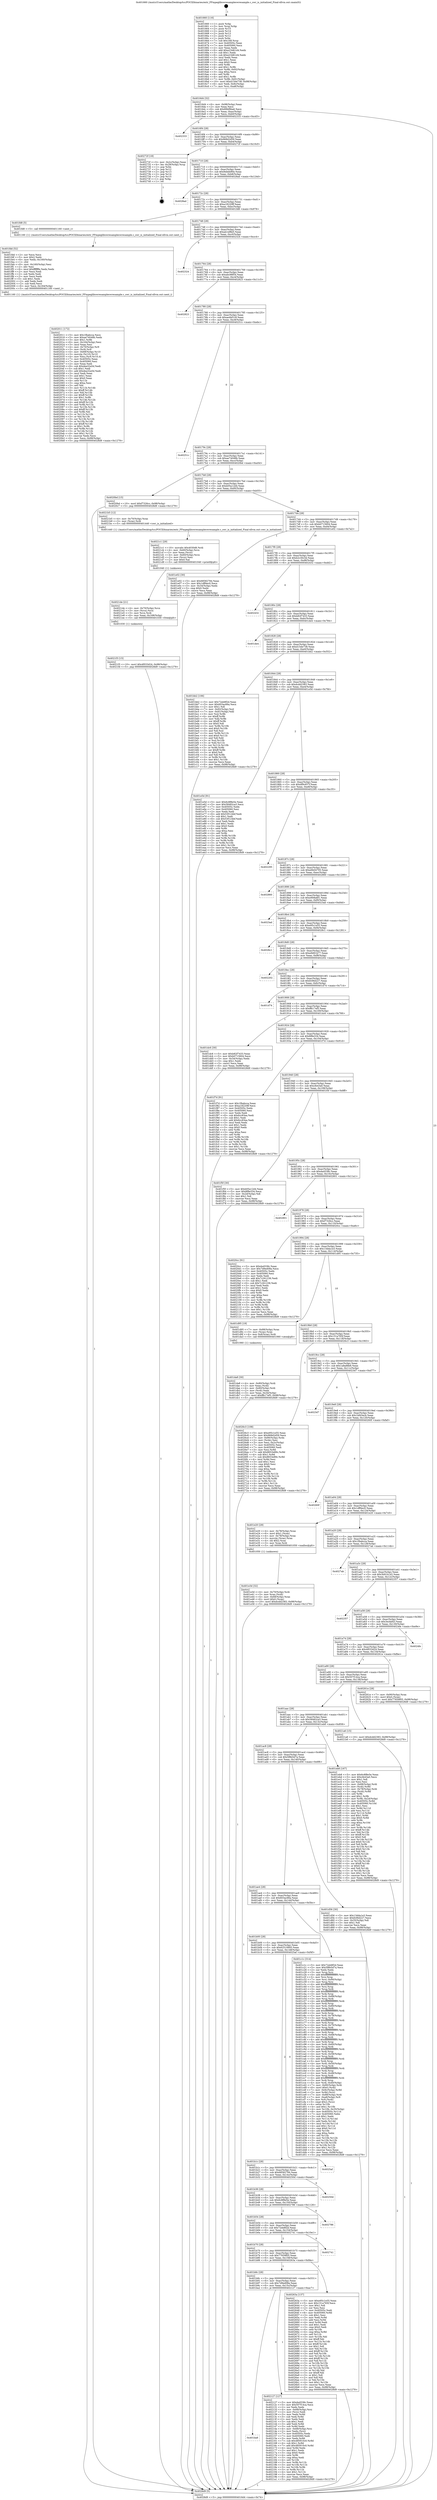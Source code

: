 digraph "0x401660" {
  label = "0x401660 (/mnt/c/Users/mathe/Desktop/tcc/POCII/binaries/extr_FFmpeglibswresampleswresample.c_swr_is_initialized_Final-ollvm.out::main(0))"
  labelloc = "t"
  node[shape=record]

  Entry [label="",width=0.3,height=0.3,shape=circle,fillcolor=black,style=filled]
  "0x4016d4" [label="{
     0x4016d4 [32]\l
     | [instrs]\l
     &nbsp;&nbsp;0x4016d4 \<+6\>: mov -0x98(%rbp),%eax\l
     &nbsp;&nbsp;0x4016da \<+2\>: mov %eax,%ecx\l
     &nbsp;&nbsp;0x4016dc \<+6\>: sub $0x89bf9ba6,%ecx\l
     &nbsp;&nbsp;0x4016e2 \<+6\>: mov %eax,-0xac(%rbp)\l
     &nbsp;&nbsp;0x4016e8 \<+6\>: mov %ecx,-0xb0(%rbp)\l
     &nbsp;&nbsp;0x4016ee \<+6\>: je 0000000000402333 \<main+0xcd3\>\l
  }"]
  "0x402333" [label="{
     0x402333\l
  }", style=dashed]
  "0x4016f4" [label="{
     0x4016f4 [28]\l
     | [instrs]\l
     &nbsp;&nbsp;0x4016f4 \<+5\>: jmp 00000000004016f9 \<main+0x99\>\l
     &nbsp;&nbsp;0x4016f9 \<+6\>: mov -0xac(%rbp),%eax\l
     &nbsp;&nbsp;0x4016ff \<+5\>: sub $0x968d2d59,%eax\l
     &nbsp;&nbsp;0x401704 \<+6\>: mov %eax,-0xb4(%rbp)\l
     &nbsp;&nbsp;0x40170a \<+6\>: je 000000000040272f \<main+0x10cf\>\l
  }"]
  Exit [label="",width=0.3,height=0.3,shape=circle,fillcolor=black,style=filled,peripheries=2]
  "0x40272f" [label="{
     0x40272f [18]\l
     | [instrs]\l
     &nbsp;&nbsp;0x40272f \<+3\>: mov -0x2c(%rbp),%eax\l
     &nbsp;&nbsp;0x402732 \<+4\>: lea -0x28(%rbp),%rsp\l
     &nbsp;&nbsp;0x402736 \<+1\>: pop %rbx\l
     &nbsp;&nbsp;0x402737 \<+2\>: pop %r12\l
     &nbsp;&nbsp;0x402739 \<+2\>: pop %r13\l
     &nbsp;&nbsp;0x40273b \<+2\>: pop %r14\l
     &nbsp;&nbsp;0x40273d \<+2\>: pop %r15\l
     &nbsp;&nbsp;0x40273f \<+1\>: pop %rbp\l
     &nbsp;&nbsp;0x402740 \<+1\>: ret\l
  }"]
  "0x401710" [label="{
     0x401710 [28]\l
     | [instrs]\l
     &nbsp;&nbsp;0x401710 \<+5\>: jmp 0000000000401715 \<main+0xb5\>\l
     &nbsp;&nbsp;0x401715 \<+6\>: mov -0xac(%rbp),%eax\l
     &nbsp;&nbsp;0x40171b \<+5\>: sub $0x9ebbb90e,%eax\l
     &nbsp;&nbsp;0x401720 \<+6\>: mov %eax,-0xb8(%rbp)\l
     &nbsp;&nbsp;0x401726 \<+6\>: je 00000000004028ad \<main+0x124d\>\l
  }"]
  "0x4021f3" [label="{
     0x4021f3 [15]\l
     | [instrs]\l
     &nbsp;&nbsp;0x4021f3 \<+10\>: movl $0x4f033d24,-0x98(%rbp)\l
     &nbsp;&nbsp;0x4021fd \<+5\>: jmp 00000000004028d9 \<main+0x1279\>\l
  }"]
  "0x4028ad" [label="{
     0x4028ad\l
  }", style=dashed]
  "0x40172c" [label="{
     0x40172c [28]\l
     | [instrs]\l
     &nbsp;&nbsp;0x40172c \<+5\>: jmp 0000000000401731 \<main+0xd1\>\l
     &nbsp;&nbsp;0x401731 \<+6\>: mov -0xac(%rbp),%eax\l
     &nbsp;&nbsp;0x401737 \<+5\>: sub $0xa18220ff,%eax\l
     &nbsp;&nbsp;0x40173c \<+6\>: mov %eax,-0xbc(%rbp)\l
     &nbsp;&nbsp;0x401742 \<+6\>: je 0000000000401fd8 \<main+0x978\>\l
  }"]
  "0x4021de" [label="{
     0x4021de [21]\l
     | [instrs]\l
     &nbsp;&nbsp;0x4021de \<+4\>: mov -0x70(%rbp),%rcx\l
     &nbsp;&nbsp;0x4021e2 \<+3\>: mov (%rcx),%rcx\l
     &nbsp;&nbsp;0x4021e5 \<+3\>: mov %rcx,%rdi\l
     &nbsp;&nbsp;0x4021e8 \<+6\>: mov %eax,-0x168(%rbp)\l
     &nbsp;&nbsp;0x4021ee \<+5\>: call 0000000000401030 \<free@plt\>\l
     | [calls]\l
     &nbsp;&nbsp;0x401030 \{1\} (unknown)\l
  }"]
  "0x401fd8" [label="{
     0x401fd8 [5]\l
     | [instrs]\l
     &nbsp;&nbsp;0x401fd8 \<+5\>: call 0000000000401160 \<next_i\>\l
     | [calls]\l
     &nbsp;&nbsp;0x401160 \{1\} (/mnt/c/Users/mathe/Desktop/tcc/POCII/binaries/extr_FFmpeglibswresampleswresample.c_swr_is_initialized_Final-ollvm.out::next_i)\l
  }"]
  "0x401748" [label="{
     0x401748 [28]\l
     | [instrs]\l
     &nbsp;&nbsp;0x401748 \<+5\>: jmp 000000000040174d \<main+0xed\>\l
     &nbsp;&nbsp;0x40174d \<+6\>: mov -0xac(%rbp),%eax\l
     &nbsp;&nbsp;0x401753 \<+5\>: sub $0xab1ef8e5,%eax\l
     &nbsp;&nbsp;0x401758 \<+6\>: mov %eax,-0xc0(%rbp)\l
     &nbsp;&nbsp;0x40175e \<+6\>: je 0000000000402324 \<main+0xcc4\>\l
  }"]
  "0x4021c1" [label="{
     0x4021c1 [29]\l
     | [instrs]\l
     &nbsp;&nbsp;0x4021c1 \<+10\>: movabs $0x4030d6,%rdi\l
     &nbsp;&nbsp;0x4021cb \<+4\>: mov -0x60(%rbp),%rcx\l
     &nbsp;&nbsp;0x4021cf \<+2\>: mov %eax,(%rcx)\l
     &nbsp;&nbsp;0x4021d1 \<+4\>: mov -0x60(%rbp),%rcx\l
     &nbsp;&nbsp;0x4021d5 \<+2\>: mov (%rcx),%esi\l
     &nbsp;&nbsp;0x4021d7 \<+2\>: mov $0x0,%al\l
     &nbsp;&nbsp;0x4021d9 \<+5\>: call 0000000000401040 \<printf@plt\>\l
     | [calls]\l
     &nbsp;&nbsp;0x401040 \{1\} (unknown)\l
  }"]
  "0x402324" [label="{
     0x402324\l
  }", style=dashed]
  "0x401764" [label="{
     0x401764 [28]\l
     | [instrs]\l
     &nbsp;&nbsp;0x401764 \<+5\>: jmp 0000000000401769 \<main+0x109\>\l
     &nbsp;&nbsp;0x401769 \<+6\>: mov -0xac(%rbp),%eax\l
     &nbsp;&nbsp;0x40176f \<+5\>: sub $0xabc98f54,%eax\l
     &nbsp;&nbsp;0x401774 \<+6\>: mov %eax,-0xc4(%rbp)\l
     &nbsp;&nbsp;0x40177a \<+6\>: je 0000000000402823 \<main+0x11c3\>\l
  }"]
  "0x401ba8" [label="{
     0x401ba8\l
  }", style=dashed]
  "0x402823" [label="{
     0x402823\l
  }", style=dashed]
  "0x401780" [label="{
     0x401780 [28]\l
     | [instrs]\l
     &nbsp;&nbsp;0x401780 \<+5\>: jmp 0000000000401785 \<main+0x125\>\l
     &nbsp;&nbsp;0x401785 \<+6\>: mov -0xac(%rbp),%eax\l
     &nbsp;&nbsp;0x40178b \<+5\>: sub $0xae4bf1c9,%eax\l
     &nbsp;&nbsp;0x401790 \<+6\>: mov %eax,-0xc8(%rbp)\l
     &nbsp;&nbsp;0x401796 \<+6\>: je 000000000040251c \<main+0xebc\>\l
  }"]
  "0x402127" [label="{
     0x402127 [127]\l
     | [instrs]\l
     &nbsp;&nbsp;0x402127 \<+5\>: mov $0xda4538c,%eax\l
     &nbsp;&nbsp;0x40212c \<+5\>: mov $0x507f14ca,%ecx\l
     &nbsp;&nbsp;0x402131 \<+2\>: xor %edx,%edx\l
     &nbsp;&nbsp;0x402133 \<+4\>: mov -0x68(%rbp),%rsi\l
     &nbsp;&nbsp;0x402137 \<+2\>: mov (%rsi),%edi\l
     &nbsp;&nbsp;0x402139 \<+3\>: mov %edx,%r8d\l
     &nbsp;&nbsp;0x40213c \<+3\>: sub %edi,%r8d\l
     &nbsp;&nbsp;0x40213f \<+2\>: mov %edx,%edi\l
     &nbsp;&nbsp;0x402141 \<+3\>: sub $0x1,%edi\l
     &nbsp;&nbsp;0x402144 \<+3\>: add %edi,%r8d\l
     &nbsp;&nbsp;0x402147 \<+3\>: sub %r8d,%edx\l
     &nbsp;&nbsp;0x40214a \<+4\>: mov -0x68(%rbp),%rsi\l
     &nbsp;&nbsp;0x40214e \<+2\>: mov %edx,(%rsi)\l
     &nbsp;&nbsp;0x402150 \<+7\>: mov 0x40505c,%edx\l
     &nbsp;&nbsp;0x402157 \<+7\>: mov 0x405060,%edi\l
     &nbsp;&nbsp;0x40215e \<+3\>: mov %edx,%r8d\l
     &nbsp;&nbsp;0x402161 \<+7\>: sub $0x485910c0,%r8d\l
     &nbsp;&nbsp;0x402168 \<+4\>: sub $0x1,%r8d\l
     &nbsp;&nbsp;0x40216c \<+7\>: add $0x485910c0,%r8d\l
     &nbsp;&nbsp;0x402173 \<+4\>: imul %r8d,%edx\l
     &nbsp;&nbsp;0x402177 \<+3\>: and $0x1,%edx\l
     &nbsp;&nbsp;0x40217a \<+3\>: cmp $0x0,%edx\l
     &nbsp;&nbsp;0x40217d \<+4\>: sete %r9b\l
     &nbsp;&nbsp;0x402181 \<+3\>: cmp $0xa,%edi\l
     &nbsp;&nbsp;0x402184 \<+4\>: setl %r10b\l
     &nbsp;&nbsp;0x402188 \<+3\>: mov %r9b,%r11b\l
     &nbsp;&nbsp;0x40218b \<+3\>: and %r10b,%r11b\l
     &nbsp;&nbsp;0x40218e \<+3\>: xor %r10b,%r9b\l
     &nbsp;&nbsp;0x402191 \<+3\>: or %r9b,%r11b\l
     &nbsp;&nbsp;0x402194 \<+4\>: test $0x1,%r11b\l
     &nbsp;&nbsp;0x402198 \<+3\>: cmovne %ecx,%eax\l
     &nbsp;&nbsp;0x40219b \<+6\>: mov %eax,-0x98(%rbp)\l
     &nbsp;&nbsp;0x4021a1 \<+5\>: jmp 00000000004028d9 \<main+0x1279\>\l
  }"]
  "0x40251c" [label="{
     0x40251c\l
  }", style=dashed]
  "0x40179c" [label="{
     0x40179c [28]\l
     | [instrs]\l
     &nbsp;&nbsp;0x40179c \<+5\>: jmp 00000000004017a1 \<main+0x141\>\l
     &nbsp;&nbsp;0x4017a1 \<+6\>: mov -0xac(%rbp),%eax\l
     &nbsp;&nbsp;0x4017a7 \<+5\>: sub $0xae74048b,%eax\l
     &nbsp;&nbsp;0x4017ac \<+6\>: mov %eax,-0xcc(%rbp)\l
     &nbsp;&nbsp;0x4017b2 \<+6\>: je 00000000004020bd \<main+0xa5d\>\l
  }"]
  "0x401b8c" [label="{
     0x401b8c [28]\l
     | [instrs]\l
     &nbsp;&nbsp;0x401b8c \<+5\>: jmp 0000000000401b91 \<main+0x531\>\l
     &nbsp;&nbsp;0x401b91 \<+6\>: mov -0xac(%rbp),%eax\l
     &nbsp;&nbsp;0x401b97 \<+5\>: sub $0x7d9ed08a,%eax\l
     &nbsp;&nbsp;0x401b9c \<+6\>: mov %eax,-0x15c(%rbp)\l
     &nbsp;&nbsp;0x401ba2 \<+6\>: je 0000000000402127 \<main+0xac7\>\l
  }"]
  "0x4020bd" [label="{
     0x4020bd [15]\l
     | [instrs]\l
     &nbsp;&nbsp;0x4020bd \<+10\>: movl $0xf7326cc,-0x98(%rbp)\l
     &nbsp;&nbsp;0x4020c7 \<+5\>: jmp 00000000004028d9 \<main+0x1279\>\l
  }"]
  "0x4017b8" [label="{
     0x4017b8 [28]\l
     | [instrs]\l
     &nbsp;&nbsp;0x4017b8 \<+5\>: jmp 00000000004017bd \<main+0x15d\>\l
     &nbsp;&nbsp;0x4017bd \<+6\>: mov -0xac(%rbp),%eax\l
     &nbsp;&nbsp;0x4017c3 \<+5\>: sub $0xb05a12d4,%eax\l
     &nbsp;&nbsp;0x4017c8 \<+6\>: mov %eax,-0xd0(%rbp)\l
     &nbsp;&nbsp;0x4017ce \<+6\>: je 00000000004021b5 \<main+0xb55\>\l
  }"]
  "0x40263a" [label="{
     0x40263a [137]\l
     | [instrs]\l
     &nbsp;&nbsp;0x40263a \<+5\>: mov $0xe95c1e55,%eax\l
     &nbsp;&nbsp;0x40263f \<+5\>: mov $0x151a765f,%ecx\l
     &nbsp;&nbsp;0x402644 \<+2\>: mov $0x1,%dl\l
     &nbsp;&nbsp;0x402646 \<+2\>: xor %esi,%esi\l
     &nbsp;&nbsp;0x402648 \<+7\>: mov 0x40505c,%edi\l
     &nbsp;&nbsp;0x40264f \<+8\>: mov 0x405060,%r8d\l
     &nbsp;&nbsp;0x402657 \<+3\>: sub $0x1,%esi\l
     &nbsp;&nbsp;0x40265a \<+3\>: mov %edi,%r9d\l
     &nbsp;&nbsp;0x40265d \<+3\>: add %esi,%r9d\l
     &nbsp;&nbsp;0x402660 \<+4\>: imul %r9d,%edi\l
     &nbsp;&nbsp;0x402664 \<+3\>: and $0x1,%edi\l
     &nbsp;&nbsp;0x402667 \<+3\>: cmp $0x0,%edi\l
     &nbsp;&nbsp;0x40266a \<+4\>: sete %r10b\l
     &nbsp;&nbsp;0x40266e \<+4\>: cmp $0xa,%r8d\l
     &nbsp;&nbsp;0x402672 \<+4\>: setl %r11b\l
     &nbsp;&nbsp;0x402676 \<+3\>: mov %r10b,%bl\l
     &nbsp;&nbsp;0x402679 \<+3\>: xor $0xff,%bl\l
     &nbsp;&nbsp;0x40267c \<+3\>: mov %r11b,%r14b\l
     &nbsp;&nbsp;0x40267f \<+4\>: xor $0xff,%r14b\l
     &nbsp;&nbsp;0x402683 \<+3\>: xor $0x1,%dl\l
     &nbsp;&nbsp;0x402686 \<+3\>: mov %bl,%r15b\l
     &nbsp;&nbsp;0x402689 \<+4\>: and $0xff,%r15b\l
     &nbsp;&nbsp;0x40268d \<+3\>: and %dl,%r10b\l
     &nbsp;&nbsp;0x402690 \<+3\>: mov %r14b,%r12b\l
     &nbsp;&nbsp;0x402693 \<+4\>: and $0xff,%r12b\l
     &nbsp;&nbsp;0x402697 \<+3\>: and %dl,%r11b\l
     &nbsp;&nbsp;0x40269a \<+3\>: or %r10b,%r15b\l
     &nbsp;&nbsp;0x40269d \<+3\>: or %r11b,%r12b\l
     &nbsp;&nbsp;0x4026a0 \<+3\>: xor %r12b,%r15b\l
     &nbsp;&nbsp;0x4026a3 \<+3\>: or %r14b,%bl\l
     &nbsp;&nbsp;0x4026a6 \<+3\>: xor $0xff,%bl\l
     &nbsp;&nbsp;0x4026a9 \<+3\>: or $0x1,%dl\l
     &nbsp;&nbsp;0x4026ac \<+2\>: and %dl,%bl\l
     &nbsp;&nbsp;0x4026ae \<+3\>: or %bl,%r15b\l
     &nbsp;&nbsp;0x4026b1 \<+4\>: test $0x1,%r15b\l
     &nbsp;&nbsp;0x4026b5 \<+3\>: cmovne %ecx,%eax\l
     &nbsp;&nbsp;0x4026b8 \<+6\>: mov %eax,-0x98(%rbp)\l
     &nbsp;&nbsp;0x4026be \<+5\>: jmp 00000000004028d9 \<main+0x1279\>\l
  }"]
  "0x4021b5" [label="{
     0x4021b5 [12]\l
     | [instrs]\l
     &nbsp;&nbsp;0x4021b5 \<+4\>: mov -0x70(%rbp),%rax\l
     &nbsp;&nbsp;0x4021b9 \<+3\>: mov (%rax),%rdi\l
     &nbsp;&nbsp;0x4021bc \<+5\>: call 0000000000401440 \<swr_is_initialized\>\l
     | [calls]\l
     &nbsp;&nbsp;0x401440 \{1\} (/mnt/c/Users/mathe/Desktop/tcc/POCII/binaries/extr_FFmpeglibswresampleswresample.c_swr_is_initialized_Final-ollvm.out::swr_is_initialized)\l
  }"]
  "0x4017d4" [label="{
     0x4017d4 [28]\l
     | [instrs]\l
     &nbsp;&nbsp;0x4017d4 \<+5\>: jmp 00000000004017d9 \<main+0x179\>\l
     &nbsp;&nbsp;0x4017d9 \<+6\>: mov -0xac(%rbp),%eax\l
     &nbsp;&nbsp;0x4017df \<+5\>: sub $0xb0715604,%eax\l
     &nbsp;&nbsp;0x4017e4 \<+6\>: mov %eax,-0xd4(%rbp)\l
     &nbsp;&nbsp;0x4017ea \<+6\>: je 0000000000401e02 \<main+0x7a2\>\l
  }"]
  "0x401b70" [label="{
     0x401b70 [28]\l
     | [instrs]\l
     &nbsp;&nbsp;0x401b70 \<+5\>: jmp 0000000000401b75 \<main+0x515\>\l
     &nbsp;&nbsp;0x401b75 \<+6\>: mov -0xac(%rbp),%eax\l
     &nbsp;&nbsp;0x401b7b \<+5\>: sub $0x77659f05,%eax\l
     &nbsp;&nbsp;0x401b80 \<+6\>: mov %eax,-0x158(%rbp)\l
     &nbsp;&nbsp;0x401b86 \<+6\>: je 000000000040263a \<main+0xfda\>\l
  }"]
  "0x401e02" [label="{
     0x401e02 [30]\l
     | [instrs]\l
     &nbsp;&nbsp;0x401e02 \<+5\>: mov $0x68582784,%eax\l
     &nbsp;&nbsp;0x401e07 \<+5\>: mov $0x1dff4ec0,%ecx\l
     &nbsp;&nbsp;0x401e0c \<+3\>: mov -0x34(%rbp),%edx\l
     &nbsp;&nbsp;0x401e0f \<+3\>: cmp $0x0,%edx\l
     &nbsp;&nbsp;0x401e12 \<+3\>: cmove %ecx,%eax\l
     &nbsp;&nbsp;0x401e15 \<+6\>: mov %eax,-0x98(%rbp)\l
     &nbsp;&nbsp;0x401e1b \<+5\>: jmp 00000000004028d9 \<main+0x1279\>\l
  }"]
  "0x4017f0" [label="{
     0x4017f0 [28]\l
     | [instrs]\l
     &nbsp;&nbsp;0x4017f0 \<+5\>: jmp 00000000004017f5 \<main+0x195\>\l
     &nbsp;&nbsp;0x4017f5 \<+6\>: mov -0xac(%rbp),%eax\l
     &nbsp;&nbsp;0x4017fb \<+5\>: sub $0xb2c30c3d,%eax\l
     &nbsp;&nbsp;0x401800 \<+6\>: mov %eax,-0xd8(%rbp)\l
     &nbsp;&nbsp;0x401806 \<+6\>: je 0000000000402432 \<main+0xdd2\>\l
  }"]
  "0x402741" [label="{
     0x402741\l
  }", style=dashed]
  "0x402432" [label="{
     0x402432\l
  }", style=dashed]
  "0x40180c" [label="{
     0x40180c [28]\l
     | [instrs]\l
     &nbsp;&nbsp;0x40180c \<+5\>: jmp 0000000000401811 \<main+0x1b1\>\l
     &nbsp;&nbsp;0x401811 \<+6\>: mov -0xac(%rbp),%eax\l
     &nbsp;&nbsp;0x401817 \<+5\>: sub $0xb82f7433,%eax\l
     &nbsp;&nbsp;0x40181c \<+6\>: mov %eax,-0xdc(%rbp)\l
     &nbsp;&nbsp;0x401822 \<+6\>: je 0000000000401de4 \<main+0x784\>\l
  }"]
  "0x401b54" [label="{
     0x401b54 [28]\l
     | [instrs]\l
     &nbsp;&nbsp;0x401b54 \<+5\>: jmp 0000000000401b59 \<main+0x4f9\>\l
     &nbsp;&nbsp;0x401b59 \<+6\>: mov -0xac(%rbp),%eax\l
     &nbsp;&nbsp;0x401b5f \<+5\>: sub $0x72eb8f2d,%eax\l
     &nbsp;&nbsp;0x401b64 \<+6\>: mov %eax,-0x154(%rbp)\l
     &nbsp;&nbsp;0x401b6a \<+6\>: je 0000000000402741 \<main+0x10e1\>\l
  }"]
  "0x401de4" [label="{
     0x401de4\l
  }", style=dashed]
  "0x401828" [label="{
     0x401828 [28]\l
     | [instrs]\l
     &nbsp;&nbsp;0x401828 \<+5\>: jmp 000000000040182d \<main+0x1cd\>\l
     &nbsp;&nbsp;0x40182d \<+6\>: mov -0xac(%rbp),%eax\l
     &nbsp;&nbsp;0x401833 \<+5\>: sub $0xd15de738,%eax\l
     &nbsp;&nbsp;0x401838 \<+6\>: mov %eax,-0xe0(%rbp)\l
     &nbsp;&nbsp;0x40183e \<+6\>: je 0000000000401bb2 \<main+0x552\>\l
  }"]
  "0x402786" [label="{
     0x402786\l
  }", style=dashed]
  "0x401bb2" [label="{
     0x401bb2 [106]\l
     | [instrs]\l
     &nbsp;&nbsp;0x401bb2 \<+5\>: mov $0x72eb8f2d,%eax\l
     &nbsp;&nbsp;0x401bb7 \<+5\>: mov $0x603ac66a,%ecx\l
     &nbsp;&nbsp;0x401bbc \<+2\>: mov $0x1,%dl\l
     &nbsp;&nbsp;0x401bbe \<+7\>: mov -0x92(%rbp),%sil\l
     &nbsp;&nbsp;0x401bc5 \<+7\>: mov -0x91(%rbp),%dil\l
     &nbsp;&nbsp;0x401bcc \<+3\>: mov %sil,%r8b\l
     &nbsp;&nbsp;0x401bcf \<+4\>: xor $0xff,%r8b\l
     &nbsp;&nbsp;0x401bd3 \<+3\>: mov %dil,%r9b\l
     &nbsp;&nbsp;0x401bd6 \<+4\>: xor $0xff,%r9b\l
     &nbsp;&nbsp;0x401bda \<+3\>: xor $0x0,%dl\l
     &nbsp;&nbsp;0x401bdd \<+3\>: mov %r8b,%r10b\l
     &nbsp;&nbsp;0x401be0 \<+4\>: and $0x0,%r10b\l
     &nbsp;&nbsp;0x401be4 \<+3\>: and %dl,%sil\l
     &nbsp;&nbsp;0x401be7 \<+3\>: mov %r9b,%r11b\l
     &nbsp;&nbsp;0x401bea \<+4\>: and $0x0,%r11b\l
     &nbsp;&nbsp;0x401bee \<+3\>: and %dl,%dil\l
     &nbsp;&nbsp;0x401bf1 \<+3\>: or %sil,%r10b\l
     &nbsp;&nbsp;0x401bf4 \<+3\>: or %dil,%r11b\l
     &nbsp;&nbsp;0x401bf7 \<+3\>: xor %r11b,%r10b\l
     &nbsp;&nbsp;0x401bfa \<+3\>: or %r9b,%r8b\l
     &nbsp;&nbsp;0x401bfd \<+4\>: xor $0xff,%r8b\l
     &nbsp;&nbsp;0x401c01 \<+3\>: or $0x0,%dl\l
     &nbsp;&nbsp;0x401c04 \<+3\>: and %dl,%r8b\l
     &nbsp;&nbsp;0x401c07 \<+3\>: or %r8b,%r10b\l
     &nbsp;&nbsp;0x401c0a \<+4\>: test $0x1,%r10b\l
     &nbsp;&nbsp;0x401c0e \<+3\>: cmovne %ecx,%eax\l
     &nbsp;&nbsp;0x401c11 \<+6\>: mov %eax,-0x98(%rbp)\l
     &nbsp;&nbsp;0x401c17 \<+5\>: jmp 00000000004028d9 \<main+0x1279\>\l
  }"]
  "0x401844" [label="{
     0x401844 [28]\l
     | [instrs]\l
     &nbsp;&nbsp;0x401844 \<+5\>: jmp 0000000000401849 \<main+0x1e9\>\l
     &nbsp;&nbsp;0x401849 \<+6\>: mov -0xac(%rbp),%eax\l
     &nbsp;&nbsp;0x40184f \<+5\>: sub $0xdcdd2383,%eax\l
     &nbsp;&nbsp;0x401854 \<+6\>: mov %eax,-0xe4(%rbp)\l
     &nbsp;&nbsp;0x40185a \<+6\>: je 0000000000401e5d \<main+0x7fd\>\l
  }"]
  "0x4028d9" [label="{
     0x4028d9 [5]\l
     | [instrs]\l
     &nbsp;&nbsp;0x4028d9 \<+5\>: jmp 00000000004016d4 \<main+0x74\>\l
  }"]
  "0x401660" [label="{
     0x401660 [116]\l
     | [instrs]\l
     &nbsp;&nbsp;0x401660 \<+1\>: push %rbp\l
     &nbsp;&nbsp;0x401661 \<+3\>: mov %rsp,%rbp\l
     &nbsp;&nbsp;0x401664 \<+2\>: push %r15\l
     &nbsp;&nbsp;0x401666 \<+2\>: push %r14\l
     &nbsp;&nbsp;0x401668 \<+2\>: push %r13\l
     &nbsp;&nbsp;0x40166a \<+2\>: push %r12\l
     &nbsp;&nbsp;0x40166c \<+1\>: push %rbx\l
     &nbsp;&nbsp;0x40166d \<+7\>: sub $0x168,%rsp\l
     &nbsp;&nbsp;0x401674 \<+7\>: mov 0x40505c,%eax\l
     &nbsp;&nbsp;0x40167b \<+7\>: mov 0x405060,%ecx\l
     &nbsp;&nbsp;0x401682 \<+2\>: mov %eax,%edx\l
     &nbsp;&nbsp;0x401684 \<+6\>: add $0xe23d61d4,%edx\l
     &nbsp;&nbsp;0x40168a \<+3\>: sub $0x1,%edx\l
     &nbsp;&nbsp;0x40168d \<+6\>: sub $0xe23d61d4,%edx\l
     &nbsp;&nbsp;0x401693 \<+3\>: imul %edx,%eax\l
     &nbsp;&nbsp;0x401696 \<+3\>: and $0x1,%eax\l
     &nbsp;&nbsp;0x401699 \<+3\>: cmp $0x0,%eax\l
     &nbsp;&nbsp;0x40169c \<+4\>: sete %r8b\l
     &nbsp;&nbsp;0x4016a0 \<+4\>: and $0x1,%r8b\l
     &nbsp;&nbsp;0x4016a4 \<+7\>: mov %r8b,-0x92(%rbp)\l
     &nbsp;&nbsp;0x4016ab \<+3\>: cmp $0xa,%ecx\l
     &nbsp;&nbsp;0x4016ae \<+4\>: setl %r8b\l
     &nbsp;&nbsp;0x4016b2 \<+4\>: and $0x1,%r8b\l
     &nbsp;&nbsp;0x4016b6 \<+7\>: mov %r8b,-0x91(%rbp)\l
     &nbsp;&nbsp;0x4016bd \<+10\>: movl $0xd15de738,-0x98(%rbp)\l
     &nbsp;&nbsp;0x4016c7 \<+6\>: mov %edi,-0x9c(%rbp)\l
     &nbsp;&nbsp;0x4016cd \<+7\>: mov %rsi,-0xa8(%rbp)\l
  }"]
  "0x401b38" [label="{
     0x401b38 [28]\l
     | [instrs]\l
     &nbsp;&nbsp;0x401b38 \<+5\>: jmp 0000000000401b3d \<main+0x4dd\>\l
     &nbsp;&nbsp;0x401b3d \<+6\>: mov -0xac(%rbp),%eax\l
     &nbsp;&nbsp;0x401b43 \<+5\>: sub $0x6c8f8e5e,%eax\l
     &nbsp;&nbsp;0x401b48 \<+6\>: mov %eax,-0x150(%rbp)\l
     &nbsp;&nbsp;0x401b4e \<+6\>: je 0000000000402786 \<main+0x1126\>\l
  }"]
  "0x401e5d" [label="{
     0x401e5d [91]\l
     | [instrs]\l
     &nbsp;&nbsp;0x401e5d \<+5\>: mov $0x6c8f8e5e,%eax\l
     &nbsp;&nbsp;0x401e62 \<+5\>: mov $0x58482ca3,%ecx\l
     &nbsp;&nbsp;0x401e67 \<+7\>: mov 0x40505c,%edx\l
     &nbsp;&nbsp;0x401e6e \<+7\>: mov 0x405060,%esi\l
     &nbsp;&nbsp;0x401e75 \<+2\>: mov %edx,%edi\l
     &nbsp;&nbsp;0x401e77 \<+6\>: add $0x53f124bf,%edi\l
     &nbsp;&nbsp;0x401e7d \<+3\>: sub $0x1,%edi\l
     &nbsp;&nbsp;0x401e80 \<+6\>: sub $0x53f124bf,%edi\l
     &nbsp;&nbsp;0x401e86 \<+3\>: imul %edi,%edx\l
     &nbsp;&nbsp;0x401e89 \<+3\>: and $0x1,%edx\l
     &nbsp;&nbsp;0x401e8c \<+3\>: cmp $0x0,%edx\l
     &nbsp;&nbsp;0x401e8f \<+4\>: sete %r8b\l
     &nbsp;&nbsp;0x401e93 \<+3\>: cmp $0xa,%esi\l
     &nbsp;&nbsp;0x401e96 \<+4\>: setl %r9b\l
     &nbsp;&nbsp;0x401e9a \<+3\>: mov %r8b,%r10b\l
     &nbsp;&nbsp;0x401e9d \<+3\>: and %r9b,%r10b\l
     &nbsp;&nbsp;0x401ea0 \<+3\>: xor %r9b,%r8b\l
     &nbsp;&nbsp;0x401ea3 \<+3\>: or %r8b,%r10b\l
     &nbsp;&nbsp;0x401ea6 \<+4\>: test $0x1,%r10b\l
     &nbsp;&nbsp;0x401eaa \<+3\>: cmovne %ecx,%eax\l
     &nbsp;&nbsp;0x401ead \<+6\>: mov %eax,-0x98(%rbp)\l
     &nbsp;&nbsp;0x401eb3 \<+5\>: jmp 00000000004028d9 \<main+0x1279\>\l
  }"]
  "0x401860" [label="{
     0x401860 [28]\l
     | [instrs]\l
     &nbsp;&nbsp;0x401860 \<+5\>: jmp 0000000000401865 \<main+0x205\>\l
     &nbsp;&nbsp;0x401865 \<+6\>: mov -0xac(%rbp),%eax\l
     &nbsp;&nbsp;0x40186b \<+5\>: sub $0xdf9c657f,%eax\l
     &nbsp;&nbsp;0x401870 \<+6\>: mov %eax,-0xe8(%rbp)\l
     &nbsp;&nbsp;0x401876 \<+6\>: je 0000000000402295 \<main+0xc35\>\l
  }"]
  "0x40250d" [label="{
     0x40250d\l
  }", style=dashed]
  "0x402295" [label="{
     0x402295\l
  }", style=dashed]
  "0x40187c" [label="{
     0x40187c [28]\l
     | [instrs]\l
     &nbsp;&nbsp;0x40187c \<+5\>: jmp 0000000000401881 \<main+0x221\>\l
     &nbsp;&nbsp;0x401881 \<+6\>: mov -0xac(%rbp),%eax\l
     &nbsp;&nbsp;0x401887 \<+5\>: sub $0xe6b04705,%eax\l
     &nbsp;&nbsp;0x40188c \<+6\>: mov %eax,-0xec(%rbp)\l
     &nbsp;&nbsp;0x401892 \<+6\>: je 0000000000402860 \<main+0x1200\>\l
  }"]
  "0x401b1c" [label="{
     0x401b1c [28]\l
     | [instrs]\l
     &nbsp;&nbsp;0x401b1c \<+5\>: jmp 0000000000401b21 \<main+0x4c1\>\l
     &nbsp;&nbsp;0x401b21 \<+6\>: mov -0xac(%rbp),%eax\l
     &nbsp;&nbsp;0x401b27 \<+5\>: sub $0x68582784,%eax\l
     &nbsp;&nbsp;0x401b2c \<+6\>: mov %eax,-0x14c(%rbp)\l
     &nbsp;&nbsp;0x401b32 \<+6\>: je 000000000040250d \<main+0xead\>\l
  }"]
  "0x402860" [label="{
     0x402860\l
  }", style=dashed]
  "0x401898" [label="{
     0x401898 [28]\l
     | [instrs]\l
     &nbsp;&nbsp;0x401898 \<+5\>: jmp 000000000040189d \<main+0x23d\>\l
     &nbsp;&nbsp;0x40189d \<+6\>: mov -0xac(%rbp),%eax\l
     &nbsp;&nbsp;0x4018a3 \<+5\>: sub $0xe908a6f1,%eax\l
     &nbsp;&nbsp;0x4018a8 \<+6\>: mov %eax,-0xf0(%rbp)\l
     &nbsp;&nbsp;0x4018ae \<+6\>: je 00000000004023ad \<main+0xd4d\>\l
  }"]
  "0x4025af" [label="{
     0x4025af\l
  }", style=dashed]
  "0x4023ad" [label="{
     0x4023ad\l
  }", style=dashed]
  "0x4018b4" [label="{
     0x4018b4 [28]\l
     | [instrs]\l
     &nbsp;&nbsp;0x4018b4 \<+5\>: jmp 00000000004018b9 \<main+0x259\>\l
     &nbsp;&nbsp;0x4018b9 \<+6\>: mov -0xac(%rbp),%eax\l
     &nbsp;&nbsp;0x4018bf \<+5\>: sub $0xe95c1e55,%eax\l
     &nbsp;&nbsp;0x4018c4 \<+6\>: mov %eax,-0xf4(%rbp)\l
     &nbsp;&nbsp;0x4018ca \<+6\>: je 00000000004028c1 \<main+0x1261\>\l
  }"]
  "0x402011" [label="{
     0x402011 [172]\l
     | [instrs]\l
     &nbsp;&nbsp;0x402011 \<+5\>: mov $0x1fbabcca,%ecx\l
     &nbsp;&nbsp;0x402016 \<+5\>: mov $0xae74048b,%edx\l
     &nbsp;&nbsp;0x40201b \<+3\>: mov $0x1,%r8b\l
     &nbsp;&nbsp;0x40201e \<+6\>: mov -0x164(%rbp),%esi\l
     &nbsp;&nbsp;0x402024 \<+3\>: imul %eax,%esi\l
     &nbsp;&nbsp;0x402027 \<+4\>: mov -0x70(%rbp),%r9\l
     &nbsp;&nbsp;0x40202b \<+3\>: mov (%r9),%r9\l
     &nbsp;&nbsp;0x40202e \<+4\>: mov -0x68(%rbp),%r10\l
     &nbsp;&nbsp;0x402032 \<+3\>: movslq (%r10),%r10\l
     &nbsp;&nbsp;0x402035 \<+4\>: mov %esi,(%r9,%r10,4)\l
     &nbsp;&nbsp;0x402039 \<+7\>: mov 0x40505c,%eax\l
     &nbsp;&nbsp;0x402040 \<+7\>: mov 0x405060,%esi\l
     &nbsp;&nbsp;0x402047 \<+2\>: mov %eax,%edi\l
     &nbsp;&nbsp;0x402049 \<+6\>: sub $0xdea32a5d,%edi\l
     &nbsp;&nbsp;0x40204f \<+3\>: sub $0x1,%edi\l
     &nbsp;&nbsp;0x402052 \<+6\>: add $0xdea32a5d,%edi\l
     &nbsp;&nbsp;0x402058 \<+3\>: imul %edi,%eax\l
     &nbsp;&nbsp;0x40205b \<+3\>: and $0x1,%eax\l
     &nbsp;&nbsp;0x40205e \<+3\>: cmp $0x0,%eax\l
     &nbsp;&nbsp;0x402061 \<+4\>: sete %r11b\l
     &nbsp;&nbsp;0x402065 \<+3\>: cmp $0xa,%esi\l
     &nbsp;&nbsp;0x402068 \<+3\>: setl %bl\l
     &nbsp;&nbsp;0x40206b \<+3\>: mov %r11b,%r14b\l
     &nbsp;&nbsp;0x40206e \<+4\>: xor $0xff,%r14b\l
     &nbsp;&nbsp;0x402072 \<+3\>: mov %bl,%r15b\l
     &nbsp;&nbsp;0x402075 \<+4\>: xor $0xff,%r15b\l
     &nbsp;&nbsp;0x402079 \<+4\>: xor $0x1,%r8b\l
     &nbsp;&nbsp;0x40207d \<+3\>: mov %r14b,%r12b\l
     &nbsp;&nbsp;0x402080 \<+4\>: and $0xff,%r12b\l
     &nbsp;&nbsp;0x402084 \<+3\>: and %r8b,%r11b\l
     &nbsp;&nbsp;0x402087 \<+3\>: mov %r15b,%r13b\l
     &nbsp;&nbsp;0x40208a \<+4\>: and $0xff,%r13b\l
     &nbsp;&nbsp;0x40208e \<+3\>: and %r8b,%bl\l
     &nbsp;&nbsp;0x402091 \<+3\>: or %r11b,%r12b\l
     &nbsp;&nbsp;0x402094 \<+3\>: or %bl,%r13b\l
     &nbsp;&nbsp;0x402097 \<+3\>: xor %r13b,%r12b\l
     &nbsp;&nbsp;0x40209a \<+3\>: or %r15b,%r14b\l
     &nbsp;&nbsp;0x40209d \<+4\>: xor $0xff,%r14b\l
     &nbsp;&nbsp;0x4020a1 \<+4\>: or $0x1,%r8b\l
     &nbsp;&nbsp;0x4020a5 \<+3\>: and %r8b,%r14b\l
     &nbsp;&nbsp;0x4020a8 \<+3\>: or %r14b,%r12b\l
     &nbsp;&nbsp;0x4020ab \<+4\>: test $0x1,%r12b\l
     &nbsp;&nbsp;0x4020af \<+3\>: cmovne %edx,%ecx\l
     &nbsp;&nbsp;0x4020b2 \<+6\>: mov %ecx,-0x98(%rbp)\l
     &nbsp;&nbsp;0x4020b8 \<+5\>: jmp 00000000004028d9 \<main+0x1279\>\l
  }"]
  "0x4028c1" [label="{
     0x4028c1\l
  }", style=dashed]
  "0x4018d0" [label="{
     0x4018d0 [28]\l
     | [instrs]\l
     &nbsp;&nbsp;0x4018d0 \<+5\>: jmp 00000000004018d5 \<main+0x275\>\l
     &nbsp;&nbsp;0x4018d5 \<+6\>: mov -0xac(%rbp),%eax\l
     &nbsp;&nbsp;0x4018db \<+5\>: sub $0xe9d91b77,%eax\l
     &nbsp;&nbsp;0x4018e0 \<+6\>: mov %eax,-0xf8(%rbp)\l
     &nbsp;&nbsp;0x4018e6 \<+6\>: je 0000000000402202 \<main+0xba2\>\l
  }"]
  "0x401fdd" [label="{
     0x401fdd [52]\l
     | [instrs]\l
     &nbsp;&nbsp;0x401fdd \<+2\>: xor %ecx,%ecx\l
     &nbsp;&nbsp;0x401fdf \<+5\>: mov $0x2,%edx\l
     &nbsp;&nbsp;0x401fe4 \<+6\>: mov %edx,-0x160(%rbp)\l
     &nbsp;&nbsp;0x401fea \<+1\>: cltd\l
     &nbsp;&nbsp;0x401feb \<+6\>: mov -0x160(%rbp),%esi\l
     &nbsp;&nbsp;0x401ff1 \<+2\>: idiv %esi\l
     &nbsp;&nbsp;0x401ff3 \<+6\>: imul $0xfffffffe,%edx,%edx\l
     &nbsp;&nbsp;0x401ff9 \<+2\>: mov %ecx,%edi\l
     &nbsp;&nbsp;0x401ffb \<+2\>: sub %edx,%edi\l
     &nbsp;&nbsp;0x401ffd \<+2\>: mov %ecx,%edx\l
     &nbsp;&nbsp;0x401fff \<+3\>: sub $0x1,%edx\l
     &nbsp;&nbsp;0x402002 \<+2\>: add %edx,%edi\l
     &nbsp;&nbsp;0x402004 \<+2\>: sub %edi,%ecx\l
     &nbsp;&nbsp;0x402006 \<+6\>: mov %ecx,-0x164(%rbp)\l
     &nbsp;&nbsp;0x40200c \<+5\>: call 0000000000401160 \<next_i\>\l
     | [calls]\l
     &nbsp;&nbsp;0x401160 \{1\} (/mnt/c/Users/mathe/Desktop/tcc/POCII/binaries/extr_FFmpeglibswresampleswresample.c_swr_is_initialized_Final-ollvm.out::next_i)\l
  }"]
  "0x402202" [label="{
     0x402202\l
  }", style=dashed]
  "0x4018ec" [label="{
     0x4018ec [28]\l
     | [instrs]\l
     &nbsp;&nbsp;0x4018ec \<+5\>: jmp 00000000004018f1 \<main+0x291\>\l
     &nbsp;&nbsp;0x4018f1 \<+6\>: mov -0xac(%rbp),%eax\l
     &nbsp;&nbsp;0x4018f7 \<+5\>: sub $0xfc06d227,%eax\l
     &nbsp;&nbsp;0x4018fc \<+6\>: mov %eax,-0xfc(%rbp)\l
     &nbsp;&nbsp;0x401902 \<+6\>: je 0000000000401d74 \<main+0x714\>\l
  }"]
  "0x401e3d" [label="{
     0x401e3d [32]\l
     | [instrs]\l
     &nbsp;&nbsp;0x401e3d \<+4\>: mov -0x70(%rbp),%rdi\l
     &nbsp;&nbsp;0x401e41 \<+3\>: mov %rax,(%rdi)\l
     &nbsp;&nbsp;0x401e44 \<+4\>: mov -0x68(%rbp),%rax\l
     &nbsp;&nbsp;0x401e48 \<+6\>: movl $0x0,(%rax)\l
     &nbsp;&nbsp;0x401e4e \<+10\>: movl $0xdcdd2383,-0x98(%rbp)\l
     &nbsp;&nbsp;0x401e58 \<+5\>: jmp 00000000004028d9 \<main+0x1279\>\l
  }"]
  "0x401d74" [label="{
     0x401d74\l
  }", style=dashed]
  "0x401908" [label="{
     0x401908 [28]\l
     | [instrs]\l
     &nbsp;&nbsp;0x401908 \<+5\>: jmp 000000000040190d \<main+0x2ad\>\l
     &nbsp;&nbsp;0x40190d \<+6\>: mov -0xac(%rbp),%eax\l
     &nbsp;&nbsp;0x401913 \<+5\>: sub $0xffb17ef5,%eax\l
     &nbsp;&nbsp;0x401918 \<+6\>: mov %eax,-0x100(%rbp)\l
     &nbsp;&nbsp;0x40191e \<+6\>: je 0000000000401dc6 \<main+0x766\>\l
  }"]
  "0x401da8" [label="{
     0x401da8 [30]\l
     | [instrs]\l
     &nbsp;&nbsp;0x401da8 \<+4\>: mov -0x80(%rbp),%rdi\l
     &nbsp;&nbsp;0x401dac \<+2\>: mov %eax,(%rdi)\l
     &nbsp;&nbsp;0x401dae \<+4\>: mov -0x80(%rbp),%rdi\l
     &nbsp;&nbsp;0x401db2 \<+2\>: mov (%rdi),%eax\l
     &nbsp;&nbsp;0x401db4 \<+3\>: mov %eax,-0x34(%rbp)\l
     &nbsp;&nbsp;0x401db7 \<+10\>: movl $0xffb17ef5,-0x98(%rbp)\l
     &nbsp;&nbsp;0x401dc1 \<+5\>: jmp 00000000004028d9 \<main+0x1279\>\l
  }"]
  "0x401dc6" [label="{
     0x401dc6 [30]\l
     | [instrs]\l
     &nbsp;&nbsp;0x401dc6 \<+5\>: mov $0xb82f7433,%eax\l
     &nbsp;&nbsp;0x401dcb \<+5\>: mov $0xb0715604,%ecx\l
     &nbsp;&nbsp;0x401dd0 \<+3\>: mov -0x34(%rbp),%edx\l
     &nbsp;&nbsp;0x401dd3 \<+3\>: cmp $0x1,%edx\l
     &nbsp;&nbsp;0x401dd6 \<+3\>: cmovl %ecx,%eax\l
     &nbsp;&nbsp;0x401dd9 \<+6\>: mov %eax,-0x98(%rbp)\l
     &nbsp;&nbsp;0x401ddf \<+5\>: jmp 00000000004028d9 \<main+0x1279\>\l
  }"]
  "0x401924" [label="{
     0x401924 [28]\l
     | [instrs]\l
     &nbsp;&nbsp;0x401924 \<+5\>: jmp 0000000000401929 \<main+0x2c9\>\l
     &nbsp;&nbsp;0x401929 \<+6\>: mov -0xac(%rbp),%eax\l
     &nbsp;&nbsp;0x40192f \<+5\>: sub $0x8f8e334,%eax\l
     &nbsp;&nbsp;0x401934 \<+6\>: mov %eax,-0x104(%rbp)\l
     &nbsp;&nbsp;0x40193a \<+6\>: je 0000000000401f7d \<main+0x91d\>\l
  }"]
  "0x401b00" [label="{
     0x401b00 [28]\l
     | [instrs]\l
     &nbsp;&nbsp;0x401b00 \<+5\>: jmp 0000000000401b05 \<main+0x4a5\>\l
     &nbsp;&nbsp;0x401b05 \<+6\>: mov -0xac(%rbp),%eax\l
     &nbsp;&nbsp;0x401b0b \<+5\>: sub $0x62510693,%eax\l
     &nbsp;&nbsp;0x401b10 \<+6\>: mov %eax,-0x148(%rbp)\l
     &nbsp;&nbsp;0x401b16 \<+6\>: je 00000000004025af \<main+0xf4f\>\l
  }"]
  "0x401f7d" [label="{
     0x401f7d [91]\l
     | [instrs]\l
     &nbsp;&nbsp;0x401f7d \<+5\>: mov $0x1fbabcca,%eax\l
     &nbsp;&nbsp;0x401f82 \<+5\>: mov $0xa18220ff,%ecx\l
     &nbsp;&nbsp;0x401f87 \<+7\>: mov 0x40505c,%edx\l
     &nbsp;&nbsp;0x401f8e \<+7\>: mov 0x405060,%esi\l
     &nbsp;&nbsp;0x401f95 \<+2\>: mov %edx,%edi\l
     &nbsp;&nbsp;0x401f97 \<+6\>: sub $0x6cc83ea,%edi\l
     &nbsp;&nbsp;0x401f9d \<+3\>: sub $0x1,%edi\l
     &nbsp;&nbsp;0x401fa0 \<+6\>: add $0x6cc83ea,%edi\l
     &nbsp;&nbsp;0x401fa6 \<+3\>: imul %edi,%edx\l
     &nbsp;&nbsp;0x401fa9 \<+3\>: and $0x1,%edx\l
     &nbsp;&nbsp;0x401fac \<+3\>: cmp $0x0,%edx\l
     &nbsp;&nbsp;0x401faf \<+4\>: sete %r8b\l
     &nbsp;&nbsp;0x401fb3 \<+3\>: cmp $0xa,%esi\l
     &nbsp;&nbsp;0x401fb6 \<+4\>: setl %r9b\l
     &nbsp;&nbsp;0x401fba \<+3\>: mov %r8b,%r10b\l
     &nbsp;&nbsp;0x401fbd \<+3\>: and %r9b,%r10b\l
     &nbsp;&nbsp;0x401fc0 \<+3\>: xor %r9b,%r8b\l
     &nbsp;&nbsp;0x401fc3 \<+3\>: or %r8b,%r10b\l
     &nbsp;&nbsp;0x401fc6 \<+4\>: test $0x1,%r10b\l
     &nbsp;&nbsp;0x401fca \<+3\>: cmovne %ecx,%eax\l
     &nbsp;&nbsp;0x401fcd \<+6\>: mov %eax,-0x98(%rbp)\l
     &nbsp;&nbsp;0x401fd3 \<+5\>: jmp 00000000004028d9 \<main+0x1279\>\l
  }"]
  "0x401940" [label="{
     0x401940 [28]\l
     | [instrs]\l
     &nbsp;&nbsp;0x401940 \<+5\>: jmp 0000000000401945 \<main+0x2e5\>\l
     &nbsp;&nbsp;0x401945 \<+6\>: mov -0xac(%rbp),%eax\l
     &nbsp;&nbsp;0x40194b \<+5\>: sub $0xcfe43a0,%eax\l
     &nbsp;&nbsp;0x401950 \<+6\>: mov %eax,-0x108(%rbp)\l
     &nbsp;&nbsp;0x401956 \<+6\>: je 0000000000401f5f \<main+0x8ff\>\l
  }"]
  "0x401c1c" [label="{
     0x401c1c [314]\l
     | [instrs]\l
     &nbsp;&nbsp;0x401c1c \<+5\>: mov $0x72eb8f2d,%eax\l
     &nbsp;&nbsp;0x401c21 \<+5\>: mov $0x5f8b5d7a,%ecx\l
     &nbsp;&nbsp;0x401c26 \<+2\>: xor %edx,%edx\l
     &nbsp;&nbsp;0x401c28 \<+3\>: mov %rsp,%rsi\l
     &nbsp;&nbsp;0x401c2b \<+4\>: add $0xfffffffffffffff0,%rsi\l
     &nbsp;&nbsp;0x401c2f \<+3\>: mov %rsi,%rsp\l
     &nbsp;&nbsp;0x401c32 \<+7\>: mov %rsi,-0x90(%rbp)\l
     &nbsp;&nbsp;0x401c39 \<+3\>: mov %rsp,%rsi\l
     &nbsp;&nbsp;0x401c3c \<+4\>: add $0xfffffffffffffff0,%rsi\l
     &nbsp;&nbsp;0x401c40 \<+3\>: mov %rsi,%rsp\l
     &nbsp;&nbsp;0x401c43 \<+3\>: mov %rsp,%rdi\l
     &nbsp;&nbsp;0x401c46 \<+4\>: add $0xfffffffffffffff0,%rdi\l
     &nbsp;&nbsp;0x401c4a \<+3\>: mov %rdi,%rsp\l
     &nbsp;&nbsp;0x401c4d \<+7\>: mov %rdi,-0x88(%rbp)\l
     &nbsp;&nbsp;0x401c54 \<+3\>: mov %rsp,%rdi\l
     &nbsp;&nbsp;0x401c57 \<+4\>: add $0xfffffffffffffff0,%rdi\l
     &nbsp;&nbsp;0x401c5b \<+3\>: mov %rdi,%rsp\l
     &nbsp;&nbsp;0x401c5e \<+4\>: mov %rdi,-0x80(%rbp)\l
     &nbsp;&nbsp;0x401c62 \<+3\>: mov %rsp,%rdi\l
     &nbsp;&nbsp;0x401c65 \<+4\>: add $0xfffffffffffffff0,%rdi\l
     &nbsp;&nbsp;0x401c69 \<+3\>: mov %rdi,%rsp\l
     &nbsp;&nbsp;0x401c6c \<+4\>: mov %rdi,-0x78(%rbp)\l
     &nbsp;&nbsp;0x401c70 \<+3\>: mov %rsp,%rdi\l
     &nbsp;&nbsp;0x401c73 \<+4\>: add $0xfffffffffffffff0,%rdi\l
     &nbsp;&nbsp;0x401c77 \<+3\>: mov %rdi,%rsp\l
     &nbsp;&nbsp;0x401c7a \<+4\>: mov %rdi,-0x70(%rbp)\l
     &nbsp;&nbsp;0x401c7e \<+3\>: mov %rsp,%rdi\l
     &nbsp;&nbsp;0x401c81 \<+4\>: add $0xfffffffffffffff0,%rdi\l
     &nbsp;&nbsp;0x401c85 \<+3\>: mov %rdi,%rsp\l
     &nbsp;&nbsp;0x401c88 \<+4\>: mov %rdi,-0x68(%rbp)\l
     &nbsp;&nbsp;0x401c8c \<+3\>: mov %rsp,%rdi\l
     &nbsp;&nbsp;0x401c8f \<+4\>: add $0xfffffffffffffff0,%rdi\l
     &nbsp;&nbsp;0x401c93 \<+3\>: mov %rdi,%rsp\l
     &nbsp;&nbsp;0x401c96 \<+4\>: mov %rdi,-0x60(%rbp)\l
     &nbsp;&nbsp;0x401c9a \<+3\>: mov %rsp,%rdi\l
     &nbsp;&nbsp;0x401c9d \<+4\>: add $0xfffffffffffffff0,%rdi\l
     &nbsp;&nbsp;0x401ca1 \<+3\>: mov %rdi,%rsp\l
     &nbsp;&nbsp;0x401ca4 \<+4\>: mov %rdi,-0x58(%rbp)\l
     &nbsp;&nbsp;0x401ca8 \<+3\>: mov %rsp,%rdi\l
     &nbsp;&nbsp;0x401cab \<+4\>: add $0xfffffffffffffff0,%rdi\l
     &nbsp;&nbsp;0x401caf \<+3\>: mov %rdi,%rsp\l
     &nbsp;&nbsp;0x401cb2 \<+4\>: mov %rdi,-0x50(%rbp)\l
     &nbsp;&nbsp;0x401cb6 \<+3\>: mov %rsp,%rdi\l
     &nbsp;&nbsp;0x401cb9 \<+4\>: add $0xfffffffffffffff0,%rdi\l
     &nbsp;&nbsp;0x401cbd \<+3\>: mov %rdi,%rsp\l
     &nbsp;&nbsp;0x401cc0 \<+4\>: mov %rdi,-0x48(%rbp)\l
     &nbsp;&nbsp;0x401cc4 \<+3\>: mov %rsp,%rdi\l
     &nbsp;&nbsp;0x401cc7 \<+4\>: add $0xfffffffffffffff0,%rdi\l
     &nbsp;&nbsp;0x401ccb \<+3\>: mov %rdi,%rsp\l
     &nbsp;&nbsp;0x401cce \<+4\>: mov %rdi,-0x40(%rbp)\l
     &nbsp;&nbsp;0x401cd2 \<+7\>: mov -0x90(%rbp),%rdi\l
     &nbsp;&nbsp;0x401cd9 \<+6\>: movl $0x0,(%rdi)\l
     &nbsp;&nbsp;0x401cdf \<+7\>: mov -0x9c(%rbp),%r8d\l
     &nbsp;&nbsp;0x401ce6 \<+3\>: mov %r8d,(%rsi)\l
     &nbsp;&nbsp;0x401ce9 \<+7\>: mov -0x88(%rbp),%rdi\l
     &nbsp;&nbsp;0x401cf0 \<+7\>: mov -0xa8(%rbp),%r9\l
     &nbsp;&nbsp;0x401cf7 \<+3\>: mov %r9,(%rdi)\l
     &nbsp;&nbsp;0x401cfa \<+3\>: cmpl $0x2,(%rsi)\l
     &nbsp;&nbsp;0x401cfd \<+4\>: setne %r10b\l
     &nbsp;&nbsp;0x401d01 \<+4\>: and $0x1,%r10b\l
     &nbsp;&nbsp;0x401d05 \<+4\>: mov %r10b,-0x35(%rbp)\l
     &nbsp;&nbsp;0x401d09 \<+8\>: mov 0x40505c,%r11d\l
     &nbsp;&nbsp;0x401d11 \<+7\>: mov 0x405060,%ebx\l
     &nbsp;&nbsp;0x401d18 \<+3\>: sub $0x1,%edx\l
     &nbsp;&nbsp;0x401d1b \<+3\>: mov %r11d,%r14d\l
     &nbsp;&nbsp;0x401d1e \<+3\>: add %edx,%r14d\l
     &nbsp;&nbsp;0x401d21 \<+4\>: imul %r14d,%r11d\l
     &nbsp;&nbsp;0x401d25 \<+4\>: and $0x1,%r11d\l
     &nbsp;&nbsp;0x401d29 \<+4\>: cmp $0x0,%r11d\l
     &nbsp;&nbsp;0x401d2d \<+4\>: sete %r10b\l
     &nbsp;&nbsp;0x401d31 \<+3\>: cmp $0xa,%ebx\l
     &nbsp;&nbsp;0x401d34 \<+4\>: setl %r15b\l
     &nbsp;&nbsp;0x401d38 \<+3\>: mov %r10b,%r12b\l
     &nbsp;&nbsp;0x401d3b \<+3\>: and %r15b,%r12b\l
     &nbsp;&nbsp;0x401d3e \<+3\>: xor %r15b,%r10b\l
     &nbsp;&nbsp;0x401d41 \<+3\>: or %r10b,%r12b\l
     &nbsp;&nbsp;0x401d44 \<+4\>: test $0x1,%r12b\l
     &nbsp;&nbsp;0x401d48 \<+3\>: cmovne %ecx,%eax\l
     &nbsp;&nbsp;0x401d4b \<+6\>: mov %eax,-0x98(%rbp)\l
     &nbsp;&nbsp;0x401d51 \<+5\>: jmp 00000000004028d9 \<main+0x1279\>\l
  }"]
  "0x401f5f" [label="{
     0x401f5f [30]\l
     | [instrs]\l
     &nbsp;&nbsp;0x401f5f \<+5\>: mov $0xb05a12d4,%eax\l
     &nbsp;&nbsp;0x401f64 \<+5\>: mov $0x8f8e334,%ecx\l
     &nbsp;&nbsp;0x401f69 \<+3\>: mov -0x2d(%rbp),%dl\l
     &nbsp;&nbsp;0x401f6c \<+3\>: test $0x1,%dl\l
     &nbsp;&nbsp;0x401f6f \<+3\>: cmovne %ecx,%eax\l
     &nbsp;&nbsp;0x401f72 \<+6\>: mov %eax,-0x98(%rbp)\l
     &nbsp;&nbsp;0x401f78 \<+5\>: jmp 00000000004028d9 \<main+0x1279\>\l
  }"]
  "0x40195c" [label="{
     0x40195c [28]\l
     | [instrs]\l
     &nbsp;&nbsp;0x40195c \<+5\>: jmp 0000000000401961 \<main+0x301\>\l
     &nbsp;&nbsp;0x401961 \<+6\>: mov -0xac(%rbp),%eax\l
     &nbsp;&nbsp;0x401967 \<+5\>: sub $0xda4538c,%eax\l
     &nbsp;&nbsp;0x40196c \<+6\>: mov %eax,-0x10c(%rbp)\l
     &nbsp;&nbsp;0x401972 \<+6\>: je 0000000000402801 \<main+0x11a1\>\l
  }"]
  "0x401ae4" [label="{
     0x401ae4 [28]\l
     | [instrs]\l
     &nbsp;&nbsp;0x401ae4 \<+5\>: jmp 0000000000401ae9 \<main+0x489\>\l
     &nbsp;&nbsp;0x401ae9 \<+6\>: mov -0xac(%rbp),%eax\l
     &nbsp;&nbsp;0x401aef \<+5\>: sub $0x603ac66a,%eax\l
     &nbsp;&nbsp;0x401af4 \<+6\>: mov %eax,-0x144(%rbp)\l
     &nbsp;&nbsp;0x401afa \<+6\>: je 0000000000401c1c \<main+0x5bc\>\l
  }"]
  "0x402801" [label="{
     0x402801\l
  }", style=dashed]
  "0x401978" [label="{
     0x401978 [28]\l
     | [instrs]\l
     &nbsp;&nbsp;0x401978 \<+5\>: jmp 000000000040197d \<main+0x31d\>\l
     &nbsp;&nbsp;0x40197d \<+6\>: mov -0xac(%rbp),%eax\l
     &nbsp;&nbsp;0x401983 \<+5\>: sub $0xf7326cc,%eax\l
     &nbsp;&nbsp;0x401988 \<+6\>: mov %eax,-0x110(%rbp)\l
     &nbsp;&nbsp;0x40198e \<+6\>: je 00000000004020cc \<main+0xa6c\>\l
  }"]
  "0x401d56" [label="{
     0x401d56 [30]\l
     | [instrs]\l
     &nbsp;&nbsp;0x401d56 \<+5\>: mov $0x13dda1e3,%eax\l
     &nbsp;&nbsp;0x401d5b \<+5\>: mov $0xfc06d227,%ecx\l
     &nbsp;&nbsp;0x401d60 \<+3\>: mov -0x35(%rbp),%dl\l
     &nbsp;&nbsp;0x401d63 \<+3\>: test $0x1,%dl\l
     &nbsp;&nbsp;0x401d66 \<+3\>: cmovne %ecx,%eax\l
     &nbsp;&nbsp;0x401d69 \<+6\>: mov %eax,-0x98(%rbp)\l
     &nbsp;&nbsp;0x401d6f \<+5\>: jmp 00000000004028d9 \<main+0x1279\>\l
  }"]
  "0x4020cc" [label="{
     0x4020cc [91]\l
     | [instrs]\l
     &nbsp;&nbsp;0x4020cc \<+5\>: mov $0xda4538c,%eax\l
     &nbsp;&nbsp;0x4020d1 \<+5\>: mov $0x7d9ed08a,%ecx\l
     &nbsp;&nbsp;0x4020d6 \<+7\>: mov 0x40505c,%edx\l
     &nbsp;&nbsp;0x4020dd \<+7\>: mov 0x405060,%esi\l
     &nbsp;&nbsp;0x4020e4 \<+2\>: mov %edx,%edi\l
     &nbsp;&nbsp;0x4020e6 \<+6\>: add $0x7c261236,%edi\l
     &nbsp;&nbsp;0x4020ec \<+3\>: sub $0x1,%edi\l
     &nbsp;&nbsp;0x4020ef \<+6\>: sub $0x7c261236,%edi\l
     &nbsp;&nbsp;0x4020f5 \<+3\>: imul %edi,%edx\l
     &nbsp;&nbsp;0x4020f8 \<+3\>: and $0x1,%edx\l
     &nbsp;&nbsp;0x4020fb \<+3\>: cmp $0x0,%edx\l
     &nbsp;&nbsp;0x4020fe \<+4\>: sete %r8b\l
     &nbsp;&nbsp;0x402102 \<+3\>: cmp $0xa,%esi\l
     &nbsp;&nbsp;0x402105 \<+4\>: setl %r9b\l
     &nbsp;&nbsp;0x402109 \<+3\>: mov %r8b,%r10b\l
     &nbsp;&nbsp;0x40210c \<+3\>: and %r9b,%r10b\l
     &nbsp;&nbsp;0x40210f \<+3\>: xor %r9b,%r8b\l
     &nbsp;&nbsp;0x402112 \<+3\>: or %r8b,%r10b\l
     &nbsp;&nbsp;0x402115 \<+4\>: test $0x1,%r10b\l
     &nbsp;&nbsp;0x402119 \<+3\>: cmovne %ecx,%eax\l
     &nbsp;&nbsp;0x40211c \<+6\>: mov %eax,-0x98(%rbp)\l
     &nbsp;&nbsp;0x402122 \<+5\>: jmp 00000000004028d9 \<main+0x1279\>\l
  }"]
  "0x401994" [label="{
     0x401994 [28]\l
     | [instrs]\l
     &nbsp;&nbsp;0x401994 \<+5\>: jmp 0000000000401999 \<main+0x339\>\l
     &nbsp;&nbsp;0x401999 \<+6\>: mov -0xac(%rbp),%eax\l
     &nbsp;&nbsp;0x40199f \<+5\>: sub $0x13dda1e3,%eax\l
     &nbsp;&nbsp;0x4019a4 \<+6\>: mov %eax,-0x114(%rbp)\l
     &nbsp;&nbsp;0x4019aa \<+6\>: je 0000000000401d95 \<main+0x735\>\l
  }"]
  "0x401ac8" [label="{
     0x401ac8 [28]\l
     | [instrs]\l
     &nbsp;&nbsp;0x401ac8 \<+5\>: jmp 0000000000401acd \<main+0x46d\>\l
     &nbsp;&nbsp;0x401acd \<+6\>: mov -0xac(%rbp),%eax\l
     &nbsp;&nbsp;0x401ad3 \<+5\>: sub $0x5f8b5d7a,%eax\l
     &nbsp;&nbsp;0x401ad8 \<+6\>: mov %eax,-0x140(%rbp)\l
     &nbsp;&nbsp;0x401ade \<+6\>: je 0000000000401d56 \<main+0x6f6\>\l
  }"]
  "0x401d95" [label="{
     0x401d95 [19]\l
     | [instrs]\l
     &nbsp;&nbsp;0x401d95 \<+7\>: mov -0x88(%rbp),%rax\l
     &nbsp;&nbsp;0x401d9c \<+3\>: mov (%rax),%rax\l
     &nbsp;&nbsp;0x401d9f \<+4\>: mov 0x8(%rax),%rdi\l
     &nbsp;&nbsp;0x401da3 \<+5\>: call 0000000000401060 \<atoi@plt\>\l
     | [calls]\l
     &nbsp;&nbsp;0x401060 \{1\} (unknown)\l
  }"]
  "0x4019b0" [label="{
     0x4019b0 [28]\l
     | [instrs]\l
     &nbsp;&nbsp;0x4019b0 \<+5\>: jmp 00000000004019b5 \<main+0x355\>\l
     &nbsp;&nbsp;0x4019b5 \<+6\>: mov -0xac(%rbp),%eax\l
     &nbsp;&nbsp;0x4019bb \<+5\>: sub $0x151a765f,%eax\l
     &nbsp;&nbsp;0x4019c0 \<+6\>: mov %eax,-0x118(%rbp)\l
     &nbsp;&nbsp;0x4019c6 \<+6\>: je 00000000004026c3 \<main+0x1063\>\l
  }"]
  "0x401eb8" [label="{
     0x401eb8 [167]\l
     | [instrs]\l
     &nbsp;&nbsp;0x401eb8 \<+5\>: mov $0x6c8f8e5e,%eax\l
     &nbsp;&nbsp;0x401ebd \<+5\>: mov $0xcfe43a0,%ecx\l
     &nbsp;&nbsp;0x401ec2 \<+2\>: mov $0x1,%dl\l
     &nbsp;&nbsp;0x401ec4 \<+2\>: xor %esi,%esi\l
     &nbsp;&nbsp;0x401ec6 \<+4\>: mov -0x68(%rbp),%rdi\l
     &nbsp;&nbsp;0x401eca \<+3\>: mov (%rdi),%r8d\l
     &nbsp;&nbsp;0x401ecd \<+4\>: mov -0x78(%rbp),%rdi\l
     &nbsp;&nbsp;0x401ed1 \<+3\>: cmp (%rdi),%r8d\l
     &nbsp;&nbsp;0x401ed4 \<+4\>: setl %r9b\l
     &nbsp;&nbsp;0x401ed8 \<+4\>: and $0x1,%r9b\l
     &nbsp;&nbsp;0x401edc \<+4\>: mov %r9b,-0x2d(%rbp)\l
     &nbsp;&nbsp;0x401ee0 \<+8\>: mov 0x40505c,%r8d\l
     &nbsp;&nbsp;0x401ee8 \<+8\>: mov 0x405060,%r10d\l
     &nbsp;&nbsp;0x401ef0 \<+3\>: sub $0x1,%esi\l
     &nbsp;&nbsp;0x401ef3 \<+3\>: mov %r8d,%r11d\l
     &nbsp;&nbsp;0x401ef6 \<+3\>: add %esi,%r11d\l
     &nbsp;&nbsp;0x401ef9 \<+4\>: imul %r11d,%r8d\l
     &nbsp;&nbsp;0x401efd \<+4\>: and $0x1,%r8d\l
     &nbsp;&nbsp;0x401f01 \<+4\>: cmp $0x0,%r8d\l
     &nbsp;&nbsp;0x401f05 \<+4\>: sete %r9b\l
     &nbsp;&nbsp;0x401f09 \<+4\>: cmp $0xa,%r10d\l
     &nbsp;&nbsp;0x401f0d \<+3\>: setl %bl\l
     &nbsp;&nbsp;0x401f10 \<+3\>: mov %r9b,%r14b\l
     &nbsp;&nbsp;0x401f13 \<+4\>: xor $0xff,%r14b\l
     &nbsp;&nbsp;0x401f17 \<+3\>: mov %bl,%r15b\l
     &nbsp;&nbsp;0x401f1a \<+4\>: xor $0xff,%r15b\l
     &nbsp;&nbsp;0x401f1e \<+3\>: xor $0x0,%dl\l
     &nbsp;&nbsp;0x401f21 \<+3\>: mov %r14b,%r12b\l
     &nbsp;&nbsp;0x401f24 \<+4\>: and $0x0,%r12b\l
     &nbsp;&nbsp;0x401f28 \<+3\>: and %dl,%r9b\l
     &nbsp;&nbsp;0x401f2b \<+3\>: mov %r15b,%r13b\l
     &nbsp;&nbsp;0x401f2e \<+4\>: and $0x0,%r13b\l
     &nbsp;&nbsp;0x401f32 \<+2\>: and %dl,%bl\l
     &nbsp;&nbsp;0x401f34 \<+3\>: or %r9b,%r12b\l
     &nbsp;&nbsp;0x401f37 \<+3\>: or %bl,%r13b\l
     &nbsp;&nbsp;0x401f3a \<+3\>: xor %r13b,%r12b\l
     &nbsp;&nbsp;0x401f3d \<+3\>: or %r15b,%r14b\l
     &nbsp;&nbsp;0x401f40 \<+4\>: xor $0xff,%r14b\l
     &nbsp;&nbsp;0x401f44 \<+3\>: or $0x0,%dl\l
     &nbsp;&nbsp;0x401f47 \<+3\>: and %dl,%r14b\l
     &nbsp;&nbsp;0x401f4a \<+3\>: or %r14b,%r12b\l
     &nbsp;&nbsp;0x401f4d \<+4\>: test $0x1,%r12b\l
     &nbsp;&nbsp;0x401f51 \<+3\>: cmovne %ecx,%eax\l
     &nbsp;&nbsp;0x401f54 \<+6\>: mov %eax,-0x98(%rbp)\l
     &nbsp;&nbsp;0x401f5a \<+5\>: jmp 00000000004028d9 \<main+0x1279\>\l
  }"]
  "0x4026c3" [label="{
     0x4026c3 [108]\l
     | [instrs]\l
     &nbsp;&nbsp;0x4026c3 \<+5\>: mov $0xe95c1e55,%eax\l
     &nbsp;&nbsp;0x4026c8 \<+5\>: mov $0x968d2d59,%ecx\l
     &nbsp;&nbsp;0x4026cd \<+7\>: mov -0x90(%rbp),%rdx\l
     &nbsp;&nbsp;0x4026d4 \<+2\>: mov (%rdx),%esi\l
     &nbsp;&nbsp;0x4026d6 \<+3\>: mov %esi,-0x2c(%rbp)\l
     &nbsp;&nbsp;0x4026d9 \<+7\>: mov 0x40505c,%esi\l
     &nbsp;&nbsp;0x4026e0 \<+7\>: mov 0x405060,%edi\l
     &nbsp;&nbsp;0x4026e7 \<+3\>: mov %esi,%r8d\l
     &nbsp;&nbsp;0x4026ea \<+7\>: add $0x8653e89c,%r8d\l
     &nbsp;&nbsp;0x4026f1 \<+4\>: sub $0x1,%r8d\l
     &nbsp;&nbsp;0x4026f5 \<+7\>: sub $0x8653e89c,%r8d\l
     &nbsp;&nbsp;0x4026fc \<+4\>: imul %r8d,%esi\l
     &nbsp;&nbsp;0x402700 \<+3\>: and $0x1,%esi\l
     &nbsp;&nbsp;0x402703 \<+3\>: cmp $0x0,%esi\l
     &nbsp;&nbsp;0x402706 \<+4\>: sete %r9b\l
     &nbsp;&nbsp;0x40270a \<+3\>: cmp $0xa,%edi\l
     &nbsp;&nbsp;0x40270d \<+4\>: setl %r10b\l
     &nbsp;&nbsp;0x402711 \<+3\>: mov %r9b,%r11b\l
     &nbsp;&nbsp;0x402714 \<+3\>: and %r10b,%r11b\l
     &nbsp;&nbsp;0x402717 \<+3\>: xor %r10b,%r9b\l
     &nbsp;&nbsp;0x40271a \<+3\>: or %r9b,%r11b\l
     &nbsp;&nbsp;0x40271d \<+4\>: test $0x1,%r11b\l
     &nbsp;&nbsp;0x402721 \<+3\>: cmovne %ecx,%eax\l
     &nbsp;&nbsp;0x402724 \<+6\>: mov %eax,-0x98(%rbp)\l
     &nbsp;&nbsp;0x40272a \<+5\>: jmp 00000000004028d9 \<main+0x1279\>\l
  }"]
  "0x4019cc" [label="{
     0x4019cc [28]\l
     | [instrs]\l
     &nbsp;&nbsp;0x4019cc \<+5\>: jmp 00000000004019d1 \<main+0x371\>\l
     &nbsp;&nbsp;0x4019d1 \<+6\>: mov -0xac(%rbp),%eax\l
     &nbsp;&nbsp;0x4019d7 \<+5\>: sub $0x1a8a88e6,%eax\l
     &nbsp;&nbsp;0x4019dc \<+6\>: mov %eax,-0x11c(%rbp)\l
     &nbsp;&nbsp;0x4019e2 \<+6\>: je 00000000004023d7 \<main+0xd77\>\l
  }"]
  "0x401aac" [label="{
     0x401aac [28]\l
     | [instrs]\l
     &nbsp;&nbsp;0x401aac \<+5\>: jmp 0000000000401ab1 \<main+0x451\>\l
     &nbsp;&nbsp;0x401ab1 \<+6\>: mov -0xac(%rbp),%eax\l
     &nbsp;&nbsp;0x401ab7 \<+5\>: sub $0x58482ca3,%eax\l
     &nbsp;&nbsp;0x401abc \<+6\>: mov %eax,-0x13c(%rbp)\l
     &nbsp;&nbsp;0x401ac2 \<+6\>: je 0000000000401eb8 \<main+0x858\>\l
  }"]
  "0x4023d7" [label="{
     0x4023d7\l
  }", style=dashed]
  "0x4019e8" [label="{
     0x4019e8 [28]\l
     | [instrs]\l
     &nbsp;&nbsp;0x4019e8 \<+5\>: jmp 00000000004019ed \<main+0x38d\>\l
     &nbsp;&nbsp;0x4019ed \<+6\>: mov -0xac(%rbp),%eax\l
     &nbsp;&nbsp;0x4019f3 \<+5\>: sub $0x1bfd3ecb,%eax\l
     &nbsp;&nbsp;0x4019f8 \<+6\>: mov %eax,-0x120(%rbp)\l
     &nbsp;&nbsp;0x4019fe \<+6\>: je 000000000040260f \<main+0xfaf\>\l
  }"]
  "0x4021a6" [label="{
     0x4021a6 [15]\l
     | [instrs]\l
     &nbsp;&nbsp;0x4021a6 \<+10\>: movl $0xdcdd2383,-0x98(%rbp)\l
     &nbsp;&nbsp;0x4021b0 \<+5\>: jmp 00000000004028d9 \<main+0x1279\>\l
  }"]
  "0x40260f" [label="{
     0x40260f\l
  }", style=dashed]
  "0x401a04" [label="{
     0x401a04 [28]\l
     | [instrs]\l
     &nbsp;&nbsp;0x401a04 \<+5\>: jmp 0000000000401a09 \<main+0x3a9\>\l
     &nbsp;&nbsp;0x401a09 \<+6\>: mov -0xac(%rbp),%eax\l
     &nbsp;&nbsp;0x401a0f \<+5\>: sub $0x1dff4ec0,%eax\l
     &nbsp;&nbsp;0x401a14 \<+6\>: mov %eax,-0x124(%rbp)\l
     &nbsp;&nbsp;0x401a1a \<+6\>: je 0000000000401e20 \<main+0x7c0\>\l
  }"]
  "0x401a90" [label="{
     0x401a90 [28]\l
     | [instrs]\l
     &nbsp;&nbsp;0x401a90 \<+5\>: jmp 0000000000401a95 \<main+0x435\>\l
     &nbsp;&nbsp;0x401a95 \<+6\>: mov -0xac(%rbp),%eax\l
     &nbsp;&nbsp;0x401a9b \<+5\>: sub $0x507f14ca,%eax\l
     &nbsp;&nbsp;0x401aa0 \<+6\>: mov %eax,-0x138(%rbp)\l
     &nbsp;&nbsp;0x401aa6 \<+6\>: je 00000000004021a6 \<main+0xb46\>\l
  }"]
  "0x401e20" [label="{
     0x401e20 [29]\l
     | [instrs]\l
     &nbsp;&nbsp;0x401e20 \<+4\>: mov -0x78(%rbp),%rax\l
     &nbsp;&nbsp;0x401e24 \<+6\>: movl $0x1,(%rax)\l
     &nbsp;&nbsp;0x401e2a \<+4\>: mov -0x78(%rbp),%rax\l
     &nbsp;&nbsp;0x401e2e \<+3\>: movslq (%rax),%rax\l
     &nbsp;&nbsp;0x401e31 \<+4\>: shl $0x2,%rax\l
     &nbsp;&nbsp;0x401e35 \<+3\>: mov %rax,%rdi\l
     &nbsp;&nbsp;0x401e38 \<+5\>: call 0000000000401050 \<malloc@plt\>\l
     | [calls]\l
     &nbsp;&nbsp;0x401050 \{1\} (unknown)\l
  }"]
  "0x401a20" [label="{
     0x401a20 [28]\l
     | [instrs]\l
     &nbsp;&nbsp;0x401a20 \<+5\>: jmp 0000000000401a25 \<main+0x3c5\>\l
     &nbsp;&nbsp;0x401a25 \<+6\>: mov -0xac(%rbp),%eax\l
     &nbsp;&nbsp;0x401a2b \<+5\>: sub $0x1fbabcca,%eax\l
     &nbsp;&nbsp;0x401a30 \<+6\>: mov %eax,-0x128(%rbp)\l
     &nbsp;&nbsp;0x401a36 \<+6\>: je 00000000004027ab \<main+0x114b\>\l
  }"]
  "0x40261e" [label="{
     0x40261e [28]\l
     | [instrs]\l
     &nbsp;&nbsp;0x40261e \<+7\>: mov -0x90(%rbp),%rax\l
     &nbsp;&nbsp;0x402625 \<+6\>: movl $0x0,(%rax)\l
     &nbsp;&nbsp;0x40262b \<+10\>: movl $0x77659f05,-0x98(%rbp)\l
     &nbsp;&nbsp;0x402635 \<+5\>: jmp 00000000004028d9 \<main+0x1279\>\l
  }"]
  "0x4027ab" [label="{
     0x4027ab\l
  }", style=dashed]
  "0x401a3c" [label="{
     0x401a3c [28]\l
     | [instrs]\l
     &nbsp;&nbsp;0x401a3c \<+5\>: jmp 0000000000401a41 \<main+0x3e1\>\l
     &nbsp;&nbsp;0x401a41 \<+6\>: mov -0xac(%rbp),%eax\l
     &nbsp;&nbsp;0x401a47 \<+5\>: sub $0x3b91b142,%eax\l
     &nbsp;&nbsp;0x401a4c \<+6\>: mov %eax,-0x12c(%rbp)\l
     &nbsp;&nbsp;0x401a52 \<+6\>: je 0000000000402357 \<main+0xcf7\>\l
  }"]
  "0x401a74" [label="{
     0x401a74 [28]\l
     | [instrs]\l
     &nbsp;&nbsp;0x401a74 \<+5\>: jmp 0000000000401a79 \<main+0x419\>\l
     &nbsp;&nbsp;0x401a79 \<+6\>: mov -0xac(%rbp),%eax\l
     &nbsp;&nbsp;0x401a7f \<+5\>: sub $0x4f033d24,%eax\l
     &nbsp;&nbsp;0x401a84 \<+6\>: mov %eax,-0x134(%rbp)\l
     &nbsp;&nbsp;0x401a8a \<+6\>: je 000000000040261e \<main+0xfbe\>\l
  }"]
  "0x402357" [label="{
     0x402357\l
  }", style=dashed]
  "0x401a58" [label="{
     0x401a58 [28]\l
     | [instrs]\l
     &nbsp;&nbsp;0x401a58 \<+5\>: jmp 0000000000401a5d \<main+0x3fd\>\l
     &nbsp;&nbsp;0x401a5d \<+6\>: mov -0xac(%rbp),%eax\l
     &nbsp;&nbsp;0x401a63 \<+5\>: sub $0x3ecfaf43,%eax\l
     &nbsp;&nbsp;0x401a68 \<+6\>: mov %eax,-0x130(%rbp)\l
     &nbsp;&nbsp;0x401a6e \<+6\>: je 00000000004024fe \<main+0xe9e\>\l
  }"]
  "0x4024fe" [label="{
     0x4024fe\l
  }", style=dashed]
  Entry -> "0x401660" [label=" 1"]
  "0x4016d4" -> "0x402333" [label=" 0"]
  "0x4016d4" -> "0x4016f4" [label=" 24"]
  "0x40272f" -> Exit [label=" 1"]
  "0x4016f4" -> "0x40272f" [label=" 1"]
  "0x4016f4" -> "0x401710" [label=" 23"]
  "0x4026c3" -> "0x4028d9" [label=" 1"]
  "0x401710" -> "0x4028ad" [label=" 0"]
  "0x401710" -> "0x40172c" [label=" 23"]
  "0x40263a" -> "0x4028d9" [label=" 1"]
  "0x40172c" -> "0x401fd8" [label=" 1"]
  "0x40172c" -> "0x401748" [label=" 22"]
  "0x40261e" -> "0x4028d9" [label=" 1"]
  "0x401748" -> "0x402324" [label=" 0"]
  "0x401748" -> "0x401764" [label=" 22"]
  "0x4021f3" -> "0x4028d9" [label=" 1"]
  "0x401764" -> "0x402823" [label=" 0"]
  "0x401764" -> "0x401780" [label=" 22"]
  "0x4021de" -> "0x4021f3" [label=" 1"]
  "0x401780" -> "0x40251c" [label=" 0"]
  "0x401780" -> "0x40179c" [label=" 22"]
  "0x4021c1" -> "0x4021de" [label=" 1"]
  "0x40179c" -> "0x4020bd" [label=" 1"]
  "0x40179c" -> "0x4017b8" [label=" 21"]
  "0x4021a6" -> "0x4028d9" [label=" 1"]
  "0x4017b8" -> "0x4021b5" [label=" 1"]
  "0x4017b8" -> "0x4017d4" [label=" 20"]
  "0x402127" -> "0x4028d9" [label=" 1"]
  "0x4017d4" -> "0x401e02" [label=" 1"]
  "0x4017d4" -> "0x4017f0" [label=" 19"]
  "0x401b8c" -> "0x402127" [label=" 1"]
  "0x4017f0" -> "0x402432" [label=" 0"]
  "0x4017f0" -> "0x40180c" [label=" 19"]
  "0x4021b5" -> "0x4021c1" [label=" 1"]
  "0x40180c" -> "0x401de4" [label=" 0"]
  "0x40180c" -> "0x401828" [label=" 19"]
  "0x401b70" -> "0x40263a" [label=" 1"]
  "0x401828" -> "0x401bb2" [label=" 1"]
  "0x401828" -> "0x401844" [label=" 18"]
  "0x401bb2" -> "0x4028d9" [label=" 1"]
  "0x401660" -> "0x4016d4" [label=" 1"]
  "0x4028d9" -> "0x4016d4" [label=" 23"]
  "0x401b8c" -> "0x401ba8" [label=" 0"]
  "0x401844" -> "0x401e5d" [label=" 2"]
  "0x401844" -> "0x401860" [label=" 16"]
  "0x401b54" -> "0x402741" [label=" 0"]
  "0x401860" -> "0x402295" [label=" 0"]
  "0x401860" -> "0x40187c" [label=" 16"]
  "0x401b70" -> "0x401b8c" [label=" 1"]
  "0x40187c" -> "0x402860" [label=" 0"]
  "0x40187c" -> "0x401898" [label=" 16"]
  "0x401b38" -> "0x402786" [label=" 0"]
  "0x401898" -> "0x4023ad" [label=" 0"]
  "0x401898" -> "0x4018b4" [label=" 16"]
  "0x401b54" -> "0x401b70" [label=" 2"]
  "0x4018b4" -> "0x4028c1" [label=" 0"]
  "0x4018b4" -> "0x4018d0" [label=" 16"]
  "0x401b1c" -> "0x40250d" [label=" 0"]
  "0x4018d0" -> "0x402202" [label=" 0"]
  "0x4018d0" -> "0x4018ec" [label=" 16"]
  "0x401b38" -> "0x401b54" [label=" 2"]
  "0x4018ec" -> "0x401d74" [label=" 0"]
  "0x4018ec" -> "0x401908" [label=" 16"]
  "0x401b00" -> "0x401b1c" [label=" 2"]
  "0x401908" -> "0x401dc6" [label=" 1"]
  "0x401908" -> "0x401924" [label=" 15"]
  "0x401b00" -> "0x4025af" [label=" 0"]
  "0x401924" -> "0x401f7d" [label=" 1"]
  "0x401924" -> "0x401940" [label=" 14"]
  "0x4020cc" -> "0x4028d9" [label=" 1"]
  "0x401940" -> "0x401f5f" [label=" 2"]
  "0x401940" -> "0x40195c" [label=" 12"]
  "0x4020bd" -> "0x4028d9" [label=" 1"]
  "0x40195c" -> "0x402801" [label=" 0"]
  "0x40195c" -> "0x401978" [label=" 12"]
  "0x401fdd" -> "0x402011" [label=" 1"]
  "0x401978" -> "0x4020cc" [label=" 1"]
  "0x401978" -> "0x401994" [label=" 11"]
  "0x401fd8" -> "0x401fdd" [label=" 1"]
  "0x401994" -> "0x401d95" [label=" 1"]
  "0x401994" -> "0x4019b0" [label=" 10"]
  "0x401f5f" -> "0x4028d9" [label=" 2"]
  "0x4019b0" -> "0x4026c3" [label=" 1"]
  "0x4019b0" -> "0x4019cc" [label=" 9"]
  "0x401eb8" -> "0x4028d9" [label=" 2"]
  "0x4019cc" -> "0x4023d7" [label=" 0"]
  "0x4019cc" -> "0x4019e8" [label=" 9"]
  "0x401e3d" -> "0x4028d9" [label=" 1"]
  "0x4019e8" -> "0x40260f" [label=" 0"]
  "0x4019e8" -> "0x401a04" [label=" 9"]
  "0x401e20" -> "0x401e3d" [label=" 1"]
  "0x401a04" -> "0x401e20" [label=" 1"]
  "0x401a04" -> "0x401a20" [label=" 8"]
  "0x401dc6" -> "0x4028d9" [label=" 1"]
  "0x401a20" -> "0x4027ab" [label=" 0"]
  "0x401a20" -> "0x401a3c" [label=" 8"]
  "0x401da8" -> "0x4028d9" [label=" 1"]
  "0x401a3c" -> "0x402357" [label=" 0"]
  "0x401a3c" -> "0x401a58" [label=" 8"]
  "0x401d56" -> "0x4028d9" [label=" 1"]
  "0x401a58" -> "0x4024fe" [label=" 0"]
  "0x401a58" -> "0x401a74" [label=" 8"]
  "0x401d95" -> "0x401da8" [label=" 1"]
  "0x401a74" -> "0x40261e" [label=" 1"]
  "0x401a74" -> "0x401a90" [label=" 7"]
  "0x401e02" -> "0x4028d9" [label=" 1"]
  "0x401a90" -> "0x4021a6" [label=" 1"]
  "0x401a90" -> "0x401aac" [label=" 6"]
  "0x401e5d" -> "0x4028d9" [label=" 2"]
  "0x401aac" -> "0x401eb8" [label=" 2"]
  "0x401aac" -> "0x401ac8" [label=" 4"]
  "0x401f7d" -> "0x4028d9" [label=" 1"]
  "0x401ac8" -> "0x401d56" [label=" 1"]
  "0x401ac8" -> "0x401ae4" [label=" 3"]
  "0x402011" -> "0x4028d9" [label=" 1"]
  "0x401ae4" -> "0x401c1c" [label=" 1"]
  "0x401ae4" -> "0x401b00" [label=" 2"]
  "0x401b1c" -> "0x401b38" [label=" 2"]
  "0x401c1c" -> "0x4028d9" [label=" 1"]
}
